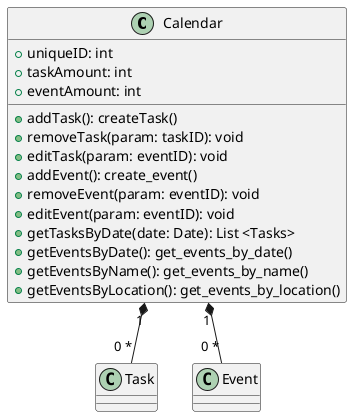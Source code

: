 @startuml

class Calendar {
  +uniqueID: int  
  +taskAmount: int
  +eventAmount: int
  +addTask(): createTask()
  +removeTask(param: taskID): void
  +editTask(param: eventID): void
  +addEvent(): create_event()
  +removeEvent(param: eventID): void
  +editEvent(param: eventID): void
  +getTasksByDate(date: Date): List <Tasks>
  +getEventsByDate(): get_events_by_date()
  +getEventsByName(): get_events_by_name()
  +getEventsByLocation(): get_events_by_location()
}

class Task {
}

class Event {
}

Calendar "1" *-- "0 *" Task
Calendar "1" *-- "0 *" Event

@enduml
